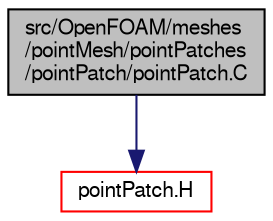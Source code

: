 digraph "src/OpenFOAM/meshes/pointMesh/pointPatches/pointPatch/pointPatch.C"
{
  bgcolor="transparent";
  edge [fontname="FreeSans",fontsize="10",labelfontname="FreeSans",labelfontsize="10"];
  node [fontname="FreeSans",fontsize="10",shape=record];
  Node0 [label="src/OpenFOAM/meshes\l/pointMesh/pointPatches\l/pointPatch/pointPatch.C",height=0.2,width=0.4,color="black", fillcolor="grey75", style="filled", fontcolor="black"];
  Node0 -> Node1 [color="midnightblue",fontsize="10",style="solid",fontname="FreeSans"];
  Node1 [label="pointPatch.H",height=0.2,width=0.4,color="red",URL="$a11513.html"];
}
